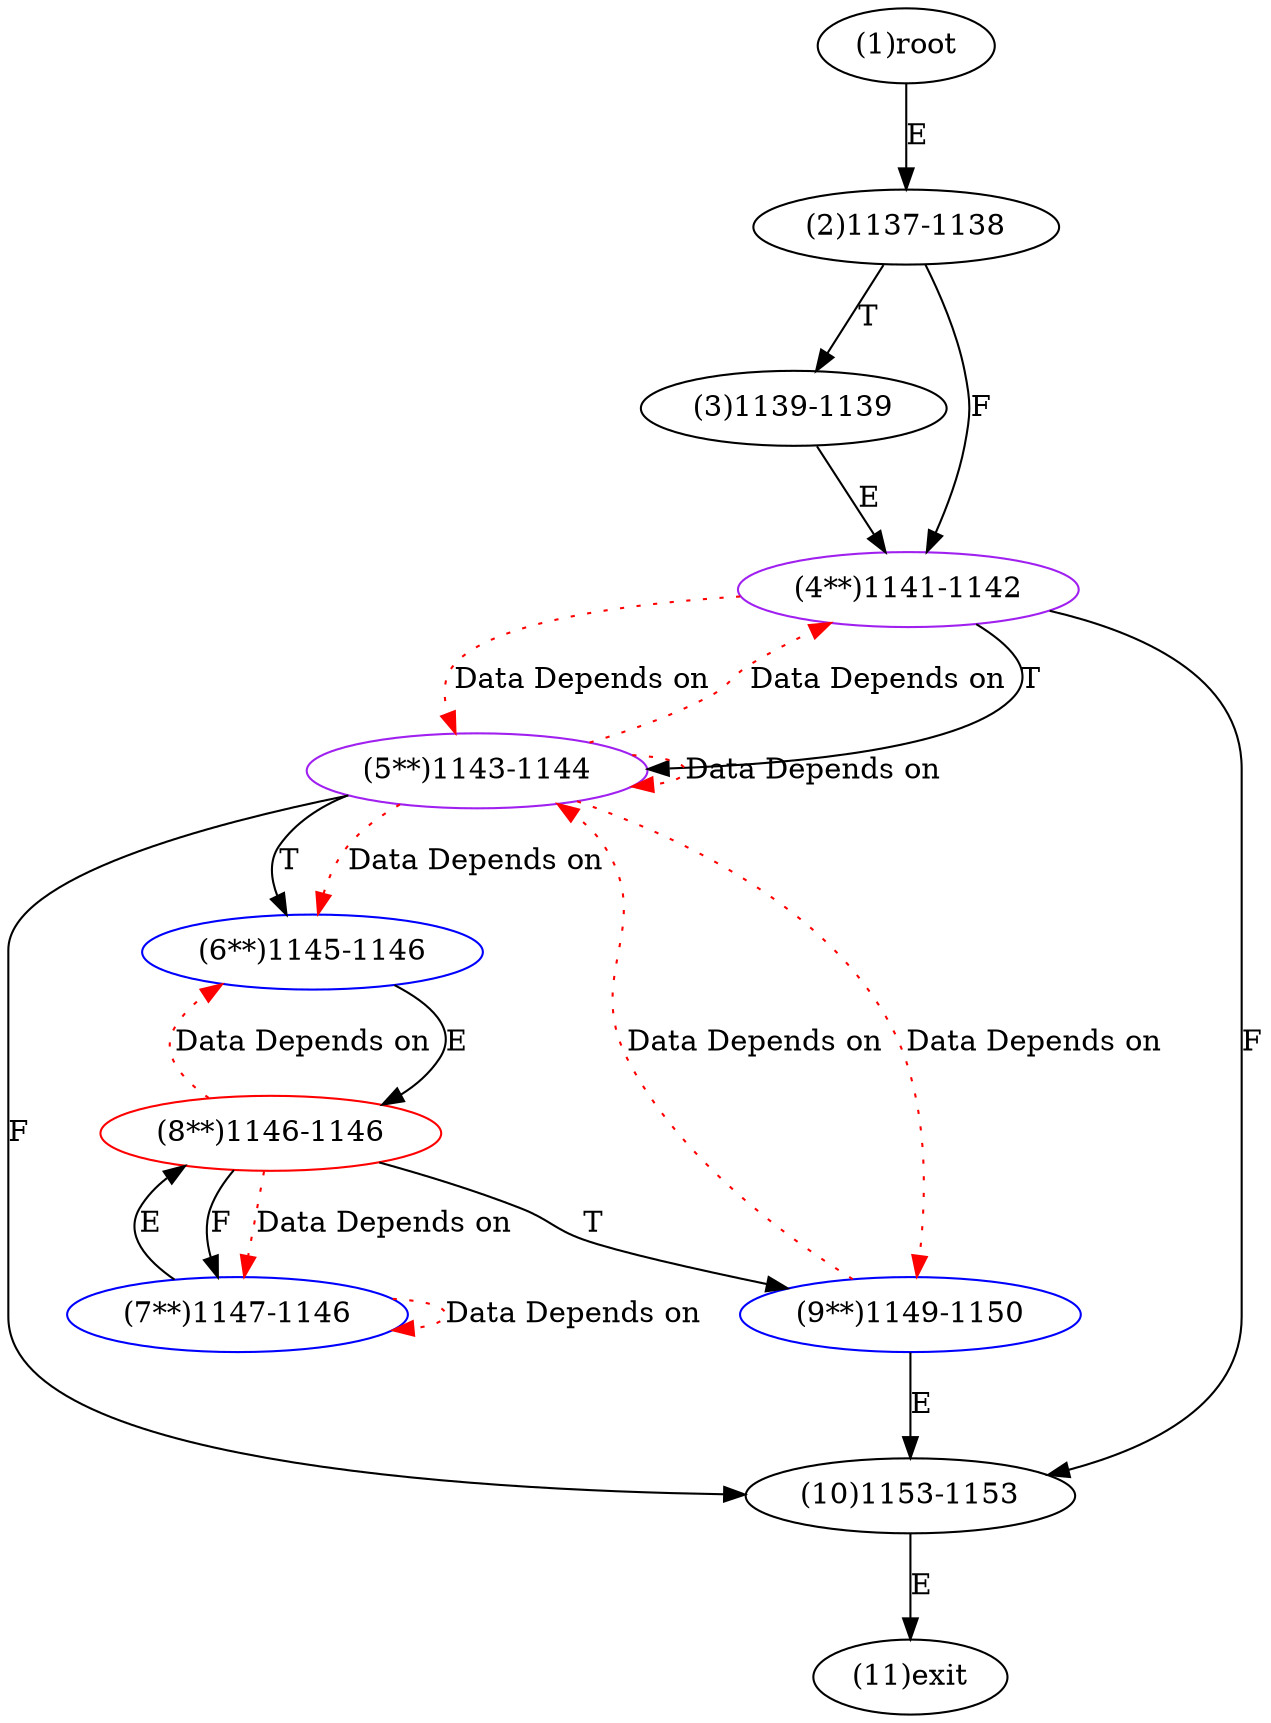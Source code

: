 digraph "" { 
1[ label="(1)root"];
2[ label="(2)1137-1138"];
3[ label="(3)1139-1139"];
4[ label="(4**)1141-1142",color=purple];
5[ label="(5**)1143-1144",color=purple];
6[ label="(6**)1145-1146",color=blue];
7[ label="(7**)1147-1146",color=blue];
8[ label="(8**)1146-1146",color=red];
9[ label="(9**)1149-1150",color=blue];
10[ label="(10)1153-1153"];
11[ label="(11)exit"];
1->2[ label="E"];
2->4[ label="F"];
2->3[ label="T"];
3->4[ label="E"];
4->10[ label="F"];
4->5[ label="T"];
5->10[ label="F"];
5->6[ label="T"];
6->8[ label="E"];
7->8[ label="E"];
8->7[ label="F"];
8->9[ label="T"];
9->10[ label="E"];
10->11[ label="E"];
4->5[ color="red" label="Data Depends on" style = dotted ];
5->5[ color="red" label="Data Depends on" style = dotted ];
5->4[ color="red" label="Data Depends on" style = dotted ];
5->6[ color="red" label="Data Depends on" style = dotted ];
5->9[ color="red" label="Data Depends on" style = dotted ];
7->7[ color="red" label="Data Depends on" style = dotted ];
8->6[ color="red" label="Data Depends on" style = dotted ];
8->7[ color="red" label="Data Depends on" style = dotted ];
9->5[ color="red" label="Data Depends on" style = dotted ];
}